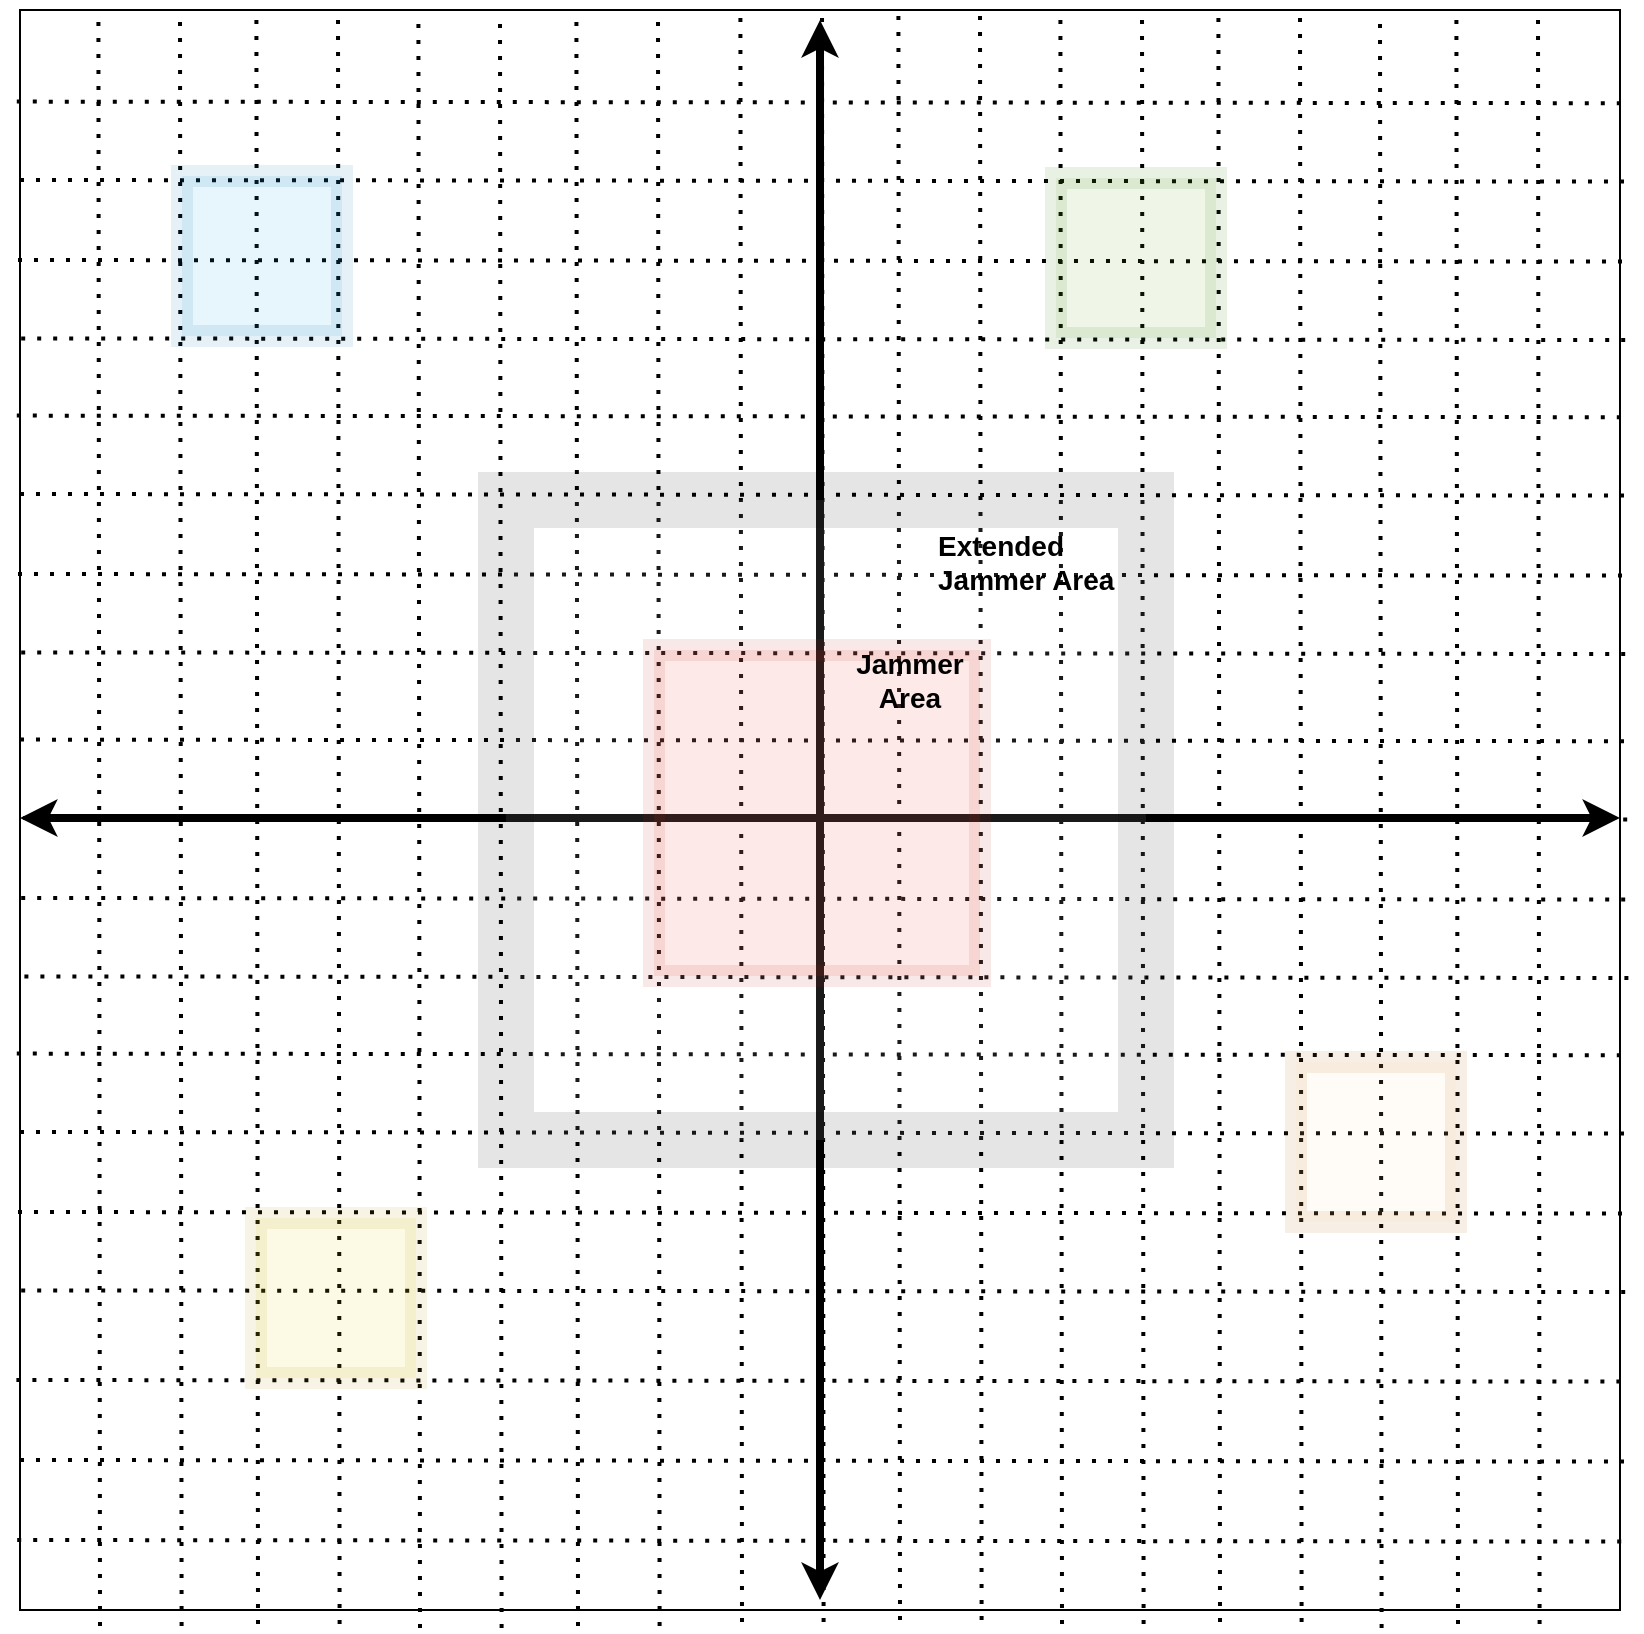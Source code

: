 <mxfile version="16.2.7" type="github">
  <diagram id="x9V3vo5HXDj5IL_ailm6" name="Page-1">
    <mxGraphModel dx="1422" dy="794" grid="1" gridSize="10" guides="1" tooltips="1" connect="1" arrows="1" fold="1" page="1" pageScale="1" pageWidth="1654" pageHeight="1169" math="0" shadow="0">
      <root>
        <mxCell id="0" />
        <mxCell id="1" parent="0" />
        <mxCell id="Q9XKaDRnh7uLaNWa5Wyn-1" value="" style="whiteSpace=wrap;html=1;aspect=fixed;" parent="1" vertex="1">
          <mxGeometry x="440" y="115" width="800" height="800" as="geometry" />
        </mxCell>
        <mxCell id="Q9XKaDRnh7uLaNWa5Wyn-3" value="" style="endArrow=none;dashed=1;html=1;dashPattern=1 3;strokeWidth=2;rounded=0;entryX=0.049;entryY=-0.005;entryDx=0;entryDy=0;entryPerimeter=0;exitX=0.05;exitY=1.005;exitDx=0;exitDy=0;exitPerimeter=0;" parent="1" edge="1">
          <mxGeometry width="50" height="50" relative="1" as="geometry">
            <mxPoint x="480" y="923" as="sourcePoint" />
            <mxPoint x="479.2" y="115" as="targetPoint" />
          </mxGeometry>
        </mxCell>
        <mxCell id="Q9XKaDRnh7uLaNWa5Wyn-4" value="" style="endArrow=none;dashed=1;html=1;dashPattern=1 3;strokeWidth=2;rounded=0;entryX=0.049;entryY=-0.005;entryDx=0;entryDy=0;entryPerimeter=0;exitX=0.05;exitY=1.005;exitDx=0;exitDy=0;exitPerimeter=0;" parent="1" edge="1">
          <mxGeometry width="50" height="50" relative="1" as="geometry">
            <mxPoint x="520.8" y="923" as="sourcePoint" />
            <mxPoint x="520.0" y="115" as="targetPoint" />
          </mxGeometry>
        </mxCell>
        <mxCell id="Q9XKaDRnh7uLaNWa5Wyn-5" value="" style="endArrow=none;dashed=1;html=1;dashPattern=1 3;strokeWidth=2;rounded=0;entryX=0.049;entryY=-0.005;entryDx=0;entryDy=0;entryPerimeter=0;exitX=0.05;exitY=1.005;exitDx=0;exitDy=0;exitPerimeter=0;" parent="1" edge="1">
          <mxGeometry width="50" height="50" relative="1" as="geometry">
            <mxPoint x="559" y="922" as="sourcePoint" />
            <mxPoint x="558.2" y="114" as="targetPoint" />
          </mxGeometry>
        </mxCell>
        <mxCell id="Q9XKaDRnh7uLaNWa5Wyn-6" value="" style="endArrow=none;dashed=1;html=1;dashPattern=1 3;strokeWidth=2;rounded=0;entryX=0.049;entryY=-0.005;entryDx=0;entryDy=0;entryPerimeter=0;exitX=0.05;exitY=1.005;exitDx=0;exitDy=0;exitPerimeter=0;" parent="1" edge="1">
          <mxGeometry width="50" height="50" relative="1" as="geometry">
            <mxPoint x="599.8" y="922" as="sourcePoint" />
            <mxPoint x="599" y="114" as="targetPoint" />
          </mxGeometry>
        </mxCell>
        <mxCell id="Q9XKaDRnh7uLaNWa5Wyn-7" value="" style="endArrow=none;dashed=1;html=1;dashPattern=1 3;strokeWidth=2;rounded=0;entryX=0.049;entryY=-0.005;entryDx=0;entryDy=0;entryPerimeter=0;exitX=0.05;exitY=1.005;exitDx=0;exitDy=0;exitPerimeter=0;" parent="1" edge="1">
          <mxGeometry width="50" height="50" relative="1" as="geometry">
            <mxPoint x="640" y="924" as="sourcePoint" />
            <mxPoint x="639.2" y="116" as="targetPoint" />
          </mxGeometry>
        </mxCell>
        <mxCell id="Q9XKaDRnh7uLaNWa5Wyn-8" value="" style="endArrow=none;dashed=1;html=1;dashPattern=1 3;strokeWidth=2;rounded=0;entryX=0.049;entryY=-0.005;entryDx=0;entryDy=0;entryPerimeter=0;exitX=0.05;exitY=1.005;exitDx=0;exitDy=0;exitPerimeter=0;" parent="1" edge="1">
          <mxGeometry width="50" height="50" relative="1" as="geometry">
            <mxPoint x="680.8" y="924" as="sourcePoint" />
            <mxPoint x="680" y="116" as="targetPoint" />
          </mxGeometry>
        </mxCell>
        <mxCell id="Q9XKaDRnh7uLaNWa5Wyn-9" value="" style="endArrow=none;dashed=1;html=1;dashPattern=1 3;strokeWidth=2;rounded=0;entryX=0.049;entryY=-0.005;entryDx=0;entryDy=0;entryPerimeter=0;exitX=0.05;exitY=1.005;exitDx=0;exitDy=0;exitPerimeter=0;" parent="1" edge="1">
          <mxGeometry width="50" height="50" relative="1" as="geometry">
            <mxPoint x="719" y="923" as="sourcePoint" />
            <mxPoint x="718.2" y="115" as="targetPoint" />
          </mxGeometry>
        </mxCell>
        <mxCell id="Q9XKaDRnh7uLaNWa5Wyn-10" value="" style="endArrow=none;dashed=1;html=1;dashPattern=1 3;strokeWidth=2;rounded=0;entryX=0.049;entryY=-0.005;entryDx=0;entryDy=0;entryPerimeter=0;exitX=0.05;exitY=1.005;exitDx=0;exitDy=0;exitPerimeter=0;" parent="1" edge="1">
          <mxGeometry width="50" height="50" relative="1" as="geometry">
            <mxPoint x="759.8" y="923" as="sourcePoint" />
            <mxPoint x="759" y="115" as="targetPoint" />
          </mxGeometry>
        </mxCell>
        <mxCell id="Q9XKaDRnh7uLaNWa5Wyn-27" value="" style="endArrow=none;dashed=1;html=1;dashPattern=1 3;strokeWidth=2;rounded=0;entryX=0.049;entryY=-0.005;entryDx=0;entryDy=0;entryPerimeter=0;exitX=0.05;exitY=1.005;exitDx=0;exitDy=0;exitPerimeter=0;" parent="1" edge="1">
          <mxGeometry width="50" height="50" relative="1" as="geometry">
            <mxPoint x="801" y="921" as="sourcePoint" />
            <mxPoint x="800.2" y="113" as="targetPoint" />
          </mxGeometry>
        </mxCell>
        <mxCell id="Q9XKaDRnh7uLaNWa5Wyn-28" value="" style="endArrow=none;dashed=1;html=1;dashPattern=1 3;strokeWidth=2;rounded=0;entryX=0.049;entryY=-0.005;entryDx=0;entryDy=0;entryPerimeter=0;exitX=0.05;exitY=1.005;exitDx=0;exitDy=0;exitPerimeter=0;" parent="1" edge="1">
          <mxGeometry width="50" height="50" relative="1" as="geometry">
            <mxPoint x="841.8" y="921" as="sourcePoint" />
            <mxPoint x="841" y="113" as="targetPoint" />
          </mxGeometry>
        </mxCell>
        <mxCell id="Q9XKaDRnh7uLaNWa5Wyn-29" value="" style="endArrow=none;dashed=1;html=1;dashPattern=1 3;strokeWidth=2;rounded=0;entryX=0.049;entryY=-0.005;entryDx=0;entryDy=0;entryPerimeter=0;exitX=0.05;exitY=1.005;exitDx=0;exitDy=0;exitPerimeter=0;" parent="1" edge="1">
          <mxGeometry width="50" height="50" relative="1" as="geometry">
            <mxPoint x="880" y="920" as="sourcePoint" />
            <mxPoint x="879.2" y="112" as="targetPoint" />
          </mxGeometry>
        </mxCell>
        <mxCell id="Q9XKaDRnh7uLaNWa5Wyn-30" value="" style="endArrow=none;dashed=1;html=1;dashPattern=1 3;strokeWidth=2;rounded=0;entryX=0.049;entryY=-0.005;entryDx=0;entryDy=0;entryPerimeter=0;exitX=0.05;exitY=1.005;exitDx=0;exitDy=0;exitPerimeter=0;" parent="1" edge="1">
          <mxGeometry width="50" height="50" relative="1" as="geometry">
            <mxPoint x="920.8" y="920" as="sourcePoint" />
            <mxPoint x="920" y="112" as="targetPoint" />
          </mxGeometry>
        </mxCell>
        <mxCell id="Q9XKaDRnh7uLaNWa5Wyn-31" value="" style="endArrow=none;dashed=1;html=1;dashPattern=1 3;strokeWidth=2;rounded=0;entryX=0.049;entryY=-0.005;entryDx=0;entryDy=0;entryPerimeter=0;exitX=0.05;exitY=1.005;exitDx=0;exitDy=0;exitPerimeter=0;" parent="1" edge="1">
          <mxGeometry width="50" height="50" relative="1" as="geometry">
            <mxPoint x="961" y="922" as="sourcePoint" />
            <mxPoint x="960.2" y="114" as="targetPoint" />
          </mxGeometry>
        </mxCell>
        <mxCell id="Q9XKaDRnh7uLaNWa5Wyn-32" value="" style="endArrow=none;dashed=1;html=1;dashPattern=1 3;strokeWidth=2;rounded=0;entryX=0.049;entryY=-0.005;entryDx=0;entryDy=0;entryPerimeter=0;exitX=0.05;exitY=1.005;exitDx=0;exitDy=0;exitPerimeter=0;" parent="1" edge="1">
          <mxGeometry width="50" height="50" relative="1" as="geometry">
            <mxPoint x="1001.8" y="922" as="sourcePoint" />
            <mxPoint x="1001" y="114" as="targetPoint" />
          </mxGeometry>
        </mxCell>
        <mxCell id="Q9XKaDRnh7uLaNWa5Wyn-33" value="" style="endArrow=none;dashed=1;html=1;dashPattern=1 3;strokeWidth=2;rounded=0;entryX=0.049;entryY=-0.005;entryDx=0;entryDy=0;entryPerimeter=0;exitX=0.05;exitY=1.005;exitDx=0;exitDy=0;exitPerimeter=0;" parent="1" edge="1">
          <mxGeometry width="50" height="50" relative="1" as="geometry">
            <mxPoint x="1040" y="921" as="sourcePoint" />
            <mxPoint x="1039.2" y="113" as="targetPoint" />
          </mxGeometry>
        </mxCell>
        <mxCell id="Q9XKaDRnh7uLaNWa5Wyn-34" value="" style="endArrow=none;dashed=1;html=1;dashPattern=1 3;strokeWidth=2;rounded=0;entryX=0.049;entryY=-0.005;entryDx=0;entryDy=0;entryPerimeter=0;exitX=0.05;exitY=1.005;exitDx=0;exitDy=0;exitPerimeter=0;" parent="1" edge="1">
          <mxGeometry width="50" height="50" relative="1" as="geometry">
            <mxPoint x="1080.8" y="921" as="sourcePoint" />
            <mxPoint x="1080" y="113" as="targetPoint" />
          </mxGeometry>
        </mxCell>
        <mxCell id="Q9XKaDRnh7uLaNWa5Wyn-37" value="" style="endArrow=none;dashed=1;html=1;dashPattern=1 3;strokeWidth=2;rounded=0;entryX=0.049;entryY=-0.005;entryDx=0;entryDy=0;entryPerimeter=0;exitX=0.05;exitY=1.005;exitDx=0;exitDy=0;exitPerimeter=0;" parent="1" edge="1">
          <mxGeometry width="50" height="50" relative="1" as="geometry">
            <mxPoint x="1120.8" y="924" as="sourcePoint" />
            <mxPoint x="1120" y="116" as="targetPoint" />
          </mxGeometry>
        </mxCell>
        <mxCell id="Q9XKaDRnh7uLaNWa5Wyn-38" value="" style="endArrow=none;dashed=1;html=1;dashPattern=1 3;strokeWidth=2;rounded=0;entryX=0.049;entryY=-0.005;entryDx=0;entryDy=0;entryPerimeter=0;exitX=0.05;exitY=1.005;exitDx=0;exitDy=0;exitPerimeter=0;" parent="1" edge="1">
          <mxGeometry width="50" height="50" relative="1" as="geometry">
            <mxPoint x="1199.8" y="922" as="sourcePoint" />
            <mxPoint x="1199" y="114" as="targetPoint" />
          </mxGeometry>
        </mxCell>
        <mxCell id="Q9XKaDRnh7uLaNWa5Wyn-39" value="" style="endArrow=none;dashed=1;html=1;dashPattern=1 3;strokeWidth=2;rounded=0;entryX=0.049;entryY=-0.005;entryDx=0;entryDy=0;entryPerimeter=0;exitX=0.05;exitY=1.005;exitDx=0;exitDy=0;exitPerimeter=0;" parent="1" edge="1">
          <mxGeometry width="50" height="50" relative="1" as="geometry">
            <mxPoint x="1159" y="922" as="sourcePoint" />
            <mxPoint x="1158.2" y="114" as="targetPoint" />
          </mxGeometry>
        </mxCell>
        <mxCell id="Q9XKaDRnh7uLaNWa5Wyn-59" value="" style="endArrow=none;dashed=1;html=1;dashPattern=1 3;strokeWidth=2;rounded=0;exitX=-0.002;exitY=0.051;exitDx=0;exitDy=0;exitPerimeter=0;entryX=1.004;entryY=0.052;entryDx=0;entryDy=0;entryPerimeter=0;" parent="1" edge="1">
          <mxGeometry width="50" height="50" relative="1" as="geometry">
            <mxPoint x="438.4" y="160.8" as="sourcePoint" />
            <mxPoint x="1243.2" y="161.6" as="targetPoint" />
          </mxGeometry>
        </mxCell>
        <mxCell id="Q9XKaDRnh7uLaNWa5Wyn-60" value="" style="endArrow=none;dashed=1;html=1;dashPattern=1 3;strokeWidth=2;rounded=0;exitX=-0.002;exitY=0.051;exitDx=0;exitDy=0;exitPerimeter=0;entryX=1.004;entryY=0.052;entryDx=0;entryDy=0;entryPerimeter=0;" parent="1" edge="1">
          <mxGeometry width="50" height="50" relative="1" as="geometry">
            <mxPoint x="440.0" y="200.0" as="sourcePoint" />
            <mxPoint x="1244.8" y="200.8" as="targetPoint" />
          </mxGeometry>
        </mxCell>
        <mxCell id="Q9XKaDRnh7uLaNWa5Wyn-61" value="" style="endArrow=none;dashed=1;html=1;dashPattern=1 3;strokeWidth=2;rounded=0;exitX=-0.002;exitY=0.051;exitDx=0;exitDy=0;exitPerimeter=0;entryX=1.004;entryY=0.052;entryDx=0;entryDy=0;entryPerimeter=0;" parent="1" edge="1">
          <mxGeometry width="50" height="50" relative="1" as="geometry">
            <mxPoint x="439.0" y="240.0" as="sourcePoint" />
            <mxPoint x="1243.8" y="240.8" as="targetPoint" />
          </mxGeometry>
        </mxCell>
        <mxCell id="Q9XKaDRnh7uLaNWa5Wyn-62" value="" style="endArrow=none;dashed=1;html=1;dashPattern=1 3;strokeWidth=2;rounded=0;exitX=-0.002;exitY=0.051;exitDx=0;exitDy=0;exitPerimeter=0;entryX=1.004;entryY=0.052;entryDx=0;entryDy=0;entryPerimeter=0;" parent="1" edge="1">
          <mxGeometry width="50" height="50" relative="1" as="geometry">
            <mxPoint x="440.6" y="279.2" as="sourcePoint" />
            <mxPoint x="1245.4" y="280.0" as="targetPoint" />
          </mxGeometry>
        </mxCell>
        <mxCell id="Q9XKaDRnh7uLaNWa5Wyn-67" value="" style="endArrow=none;dashed=1;html=1;dashPattern=1 3;strokeWidth=2;rounded=0;exitX=-0.002;exitY=0.051;exitDx=0;exitDy=0;exitPerimeter=0;entryX=1.004;entryY=0.052;entryDx=0;entryDy=0;entryPerimeter=0;" parent="1" edge="1">
          <mxGeometry width="50" height="50" relative="1" as="geometry">
            <mxPoint x="438.4" y="317.8" as="sourcePoint" />
            <mxPoint x="1243.2" y="318.6" as="targetPoint" />
          </mxGeometry>
        </mxCell>
        <mxCell id="Q9XKaDRnh7uLaNWa5Wyn-68" value="" style="endArrow=none;dashed=1;html=1;dashPattern=1 3;strokeWidth=2;rounded=0;exitX=-0.002;exitY=0.051;exitDx=0;exitDy=0;exitPerimeter=0;entryX=1.004;entryY=0.052;entryDx=0;entryDy=0;entryPerimeter=0;" parent="1" edge="1">
          <mxGeometry width="50" height="50" relative="1" as="geometry">
            <mxPoint x="440" y="357" as="sourcePoint" />
            <mxPoint x="1244.8" y="357.8" as="targetPoint" />
          </mxGeometry>
        </mxCell>
        <mxCell id="Q9XKaDRnh7uLaNWa5Wyn-69" value="" style="endArrow=none;dashed=1;html=1;dashPattern=1 3;strokeWidth=2;rounded=0;exitX=-0.002;exitY=0.051;exitDx=0;exitDy=0;exitPerimeter=0;entryX=1.004;entryY=0.052;entryDx=0;entryDy=0;entryPerimeter=0;" parent="1" edge="1">
          <mxGeometry width="50" height="50" relative="1" as="geometry">
            <mxPoint x="439" y="397" as="sourcePoint" />
            <mxPoint x="1243.8" y="397.8" as="targetPoint" />
          </mxGeometry>
        </mxCell>
        <mxCell id="Q9XKaDRnh7uLaNWa5Wyn-70" value="" style="endArrow=none;dashed=1;html=1;dashPattern=1 3;strokeWidth=2;rounded=0;exitX=-0.002;exitY=0.051;exitDx=0;exitDy=0;exitPerimeter=0;entryX=1.004;entryY=0.052;entryDx=0;entryDy=0;entryPerimeter=0;" parent="1" edge="1">
          <mxGeometry width="50" height="50" relative="1" as="geometry">
            <mxPoint x="440.6" y="436.2" as="sourcePoint" />
            <mxPoint x="1245.4" y="437" as="targetPoint" />
          </mxGeometry>
        </mxCell>
        <mxCell id="Q9XKaDRnh7uLaNWa5Wyn-72" value="" style="endArrow=none;dashed=1;html=1;dashPattern=1 3;strokeWidth=2;rounded=0;exitX=-0.002;exitY=0.051;exitDx=0;exitDy=0;exitPerimeter=0;entryX=1.004;entryY=0.052;entryDx=0;entryDy=0;entryPerimeter=0;" parent="1" edge="1">
          <mxGeometry width="50" height="50" relative="1" as="geometry">
            <mxPoint x="438.2" y="800" as="sourcePoint" />
            <mxPoint x="1243.0" y="800.8" as="targetPoint" />
          </mxGeometry>
        </mxCell>
        <mxCell id="Q9XKaDRnh7uLaNWa5Wyn-73" value="" style="endArrow=none;dashed=1;html=1;dashPattern=1 3;strokeWidth=2;rounded=0;exitX=-0.002;exitY=0.051;exitDx=0;exitDy=0;exitPerimeter=0;entryX=1.004;entryY=0.052;entryDx=0;entryDy=0;entryPerimeter=0;" parent="1" edge="1">
          <mxGeometry width="50" height="50" relative="1" as="geometry">
            <mxPoint x="440" y="840" as="sourcePoint" />
            <mxPoint x="1244.8" y="840.8" as="targetPoint" />
          </mxGeometry>
        </mxCell>
        <mxCell id="Q9XKaDRnh7uLaNWa5Wyn-74" value="" style="endArrow=none;dashed=1;html=1;dashPattern=1 3;strokeWidth=2;rounded=0;exitX=-0.002;exitY=0.051;exitDx=0;exitDy=0;exitPerimeter=0;entryX=1.004;entryY=0.052;entryDx=0;entryDy=0;entryPerimeter=0;" parent="1" edge="1">
          <mxGeometry width="50" height="50" relative="1" as="geometry">
            <mxPoint x="438.6" y="880" as="sourcePoint" />
            <mxPoint x="1243.4" y="880.8" as="targetPoint" />
          </mxGeometry>
        </mxCell>
        <mxCell id="Q9XKaDRnh7uLaNWa5Wyn-75" value="" style="endArrow=none;dashed=1;html=1;dashPattern=1 3;strokeWidth=2;rounded=0;exitX=-0.002;exitY=0.051;exitDx=0;exitDy=0;exitPerimeter=0;entryX=1.004;entryY=0.052;entryDx=0;entryDy=0;entryPerimeter=0;" parent="1" edge="1">
          <mxGeometry width="50" height="50" relative="1" as="geometry">
            <mxPoint x="438.4" y="636.8" as="sourcePoint" />
            <mxPoint x="1243.2" y="637.6" as="targetPoint" />
          </mxGeometry>
        </mxCell>
        <mxCell id="Q9XKaDRnh7uLaNWa5Wyn-76" value="" style="endArrow=none;dashed=1;html=1;dashPattern=1 3;strokeWidth=2;rounded=0;exitX=-0.002;exitY=0.051;exitDx=0;exitDy=0;exitPerimeter=0;entryX=1.004;entryY=0.052;entryDx=0;entryDy=0;entryPerimeter=0;" parent="1" edge="1">
          <mxGeometry width="50" height="50" relative="1" as="geometry">
            <mxPoint x="440" y="676" as="sourcePoint" />
            <mxPoint x="1244.8" y="676.8" as="targetPoint" />
          </mxGeometry>
        </mxCell>
        <mxCell id="Q9XKaDRnh7uLaNWa5Wyn-77" value="" style="endArrow=none;dashed=1;html=1;dashPattern=1 3;strokeWidth=2;rounded=0;exitX=-0.002;exitY=0.051;exitDx=0;exitDy=0;exitPerimeter=0;entryX=1.004;entryY=0.052;entryDx=0;entryDy=0;entryPerimeter=0;" parent="1" edge="1">
          <mxGeometry width="50" height="50" relative="1" as="geometry">
            <mxPoint x="439" y="716" as="sourcePoint" />
            <mxPoint x="1243.8" y="716.8" as="targetPoint" />
          </mxGeometry>
        </mxCell>
        <mxCell id="Q9XKaDRnh7uLaNWa5Wyn-78" value="" style="endArrow=none;dashed=1;html=1;dashPattern=1 3;strokeWidth=2;rounded=0;exitX=-0.002;exitY=0.051;exitDx=0;exitDy=0;exitPerimeter=0;entryX=1.004;entryY=0.052;entryDx=0;entryDy=0;entryPerimeter=0;" parent="1" edge="1">
          <mxGeometry width="50" height="50" relative="1" as="geometry">
            <mxPoint x="440.6" y="755.2" as="sourcePoint" />
            <mxPoint x="1245.4" y="756" as="targetPoint" />
          </mxGeometry>
        </mxCell>
        <mxCell id="Q9XKaDRnh7uLaNWa5Wyn-79" value="" style="endArrow=none;dashed=1;html=1;dashPattern=1 3;strokeWidth=2;rounded=0;exitX=-0.002;exitY=0.051;exitDx=0;exitDy=0;exitPerimeter=0;entryX=1.004;entryY=0.052;entryDx=0;entryDy=0;entryPerimeter=0;" parent="1" edge="1">
          <mxGeometry width="50" height="50" relative="1" as="geometry">
            <mxPoint x="440" y="479.8" as="sourcePoint" />
            <mxPoint x="1244.8" y="480.6" as="targetPoint" />
          </mxGeometry>
        </mxCell>
        <mxCell id="Q9XKaDRnh7uLaNWa5Wyn-80" value="" style="endArrow=none;dashed=1;html=1;dashPattern=1 3;strokeWidth=2;rounded=0;exitX=-0.002;exitY=0.051;exitDx=0;exitDy=0;exitPerimeter=0;entryX=1.004;entryY=0.052;entryDx=0;entryDy=0;entryPerimeter=0;" parent="1" edge="1">
          <mxGeometry width="50" height="50" relative="1" as="geometry">
            <mxPoint x="441.6" y="519" as="sourcePoint" />
            <mxPoint x="1246.4" y="519.8" as="targetPoint" />
          </mxGeometry>
        </mxCell>
        <mxCell id="Q9XKaDRnh7uLaNWa5Wyn-81" value="" style="endArrow=none;dashed=1;html=1;dashPattern=1 3;strokeWidth=2;rounded=0;exitX=-0.002;exitY=0.051;exitDx=0;exitDy=0;exitPerimeter=0;entryX=1.004;entryY=0.052;entryDx=0;entryDy=0;entryPerimeter=0;" parent="1" edge="1">
          <mxGeometry width="50" height="50" relative="1" as="geometry">
            <mxPoint x="440.6" y="559" as="sourcePoint" />
            <mxPoint x="1245.4" y="559.8" as="targetPoint" />
          </mxGeometry>
        </mxCell>
        <mxCell id="Q9XKaDRnh7uLaNWa5Wyn-82" value="" style="endArrow=none;dashed=1;html=1;dashPattern=1 3;strokeWidth=2;rounded=0;exitX=-0.002;exitY=0.051;exitDx=0;exitDy=0;exitPerimeter=0;entryX=1.004;entryY=0.052;entryDx=0;entryDy=0;entryPerimeter=0;" parent="1" edge="1">
          <mxGeometry width="50" height="50" relative="1" as="geometry">
            <mxPoint x="442.2" y="598.2" as="sourcePoint" />
            <mxPoint x="1247.0" y="599" as="targetPoint" />
          </mxGeometry>
        </mxCell>
        <mxCell id="Q9XKaDRnh7uLaNWa5Wyn-83" value="" style="whiteSpace=wrap;html=1;aspect=fixed;opacity=10;strokeWidth=11;fillColor=#1ba1e2;strokeColor=#006EAF;fontColor=#ffffff;" parent="1" vertex="1">
          <mxGeometry x="521" y="198" width="80" height="80" as="geometry" />
        </mxCell>
        <mxCell id="Q9XKaDRnh7uLaNWa5Wyn-87" value="" style="whiteSpace=wrap;html=1;aspect=fixed;opacity=10;strokeWidth=11;fillColor=#60a917;strokeColor=#2D7600;fontColor=#ffffff;" parent="1" vertex="1">
          <mxGeometry x="958" y="199" width="80" height="80" as="geometry" />
        </mxCell>
        <mxCell id="Q9XKaDRnh7uLaNWa5Wyn-89" value="" style="whiteSpace=wrap;html=1;aspect=fixed;opacity=10;strokeWidth=11;fillColor=#fad7ac;strokeColor=#b46504;" parent="1" vertex="1">
          <mxGeometry x="1078" y="641" width="80" height="80" as="geometry" />
        </mxCell>
        <mxCell id="Q9XKaDRnh7uLaNWa5Wyn-92" value="" style="whiteSpace=wrap;html=1;aspect=fixed;opacity=10;strokeWidth=11;fillColor=#e3c800;strokeColor=#B09500;fontColor=#000000;" parent="1" vertex="1">
          <mxGeometry x="558" y="719" width="80" height="80" as="geometry" />
        </mxCell>
        <mxCell id="Q9XKaDRnh7uLaNWa5Wyn-93" value="" style="endArrow=classic;startArrow=classic;html=1;rounded=0;strokeWidth=4;" parent="1" edge="1">
          <mxGeometry width="50" height="50" relative="1" as="geometry">
            <mxPoint x="440" y="519" as="sourcePoint" />
            <mxPoint x="1240" y="519" as="targetPoint" />
          </mxGeometry>
        </mxCell>
        <mxCell id="Q9XKaDRnh7uLaNWa5Wyn-94" value="" style="endArrow=classic;startArrow=classic;html=1;rounded=0;strokeWidth=4;" parent="1" edge="1">
          <mxGeometry width="50" height="50" relative="1" as="geometry">
            <mxPoint x="840" y="910" as="sourcePoint" />
            <mxPoint x="840" y="120" as="targetPoint" />
          </mxGeometry>
        </mxCell>
        <mxCell id="Q9XKaDRnh7uLaNWa5Wyn-95" value="" style="whiteSpace=wrap;html=1;aspect=fixed;opacity=10;strokeWidth=11;fillColor=#e51400;strokeColor=#B20000;fontColor=#ffffff;" parent="1" vertex="1">
          <mxGeometry x="757" y="435" width="163" height="163" as="geometry" />
        </mxCell>
        <mxCell id="gF0sU6cO7U2H9i24CWZ3-1" value="" style="whiteSpace=wrap;html=1;aspect=fixed;opacity=10;strokeWidth=28;fillColor=#FFFFFF;strokeColor=#000000;perimeterSpacing=0;" vertex="1" parent="1">
          <mxGeometry x="683" y="360" width="320" height="320" as="geometry" />
        </mxCell>
        <mxCell id="gF0sU6cO7U2H9i24CWZ3-3" value="Jammer&lt;br&gt;Area" style="text;html=1;strokeColor=none;fillColor=none;align=center;verticalAlign=middle;whiteSpace=wrap;rounded=0;fontSize=14;fontStyle=1" vertex="1" parent="1">
          <mxGeometry x="855" y="435" width="60" height="30" as="geometry" />
        </mxCell>
        <mxCell id="gF0sU6cO7U2H9i24CWZ3-4" value="Extended Jammer Area" style="text;html=1;strokeColor=none;fillColor=none;align=left;verticalAlign=middle;whiteSpace=wrap;rounded=0;fontSize=14;fontStyle=1" vertex="1" parent="1">
          <mxGeometry x="897" y="376" width="101" height="30" as="geometry" />
        </mxCell>
      </root>
    </mxGraphModel>
  </diagram>
</mxfile>
